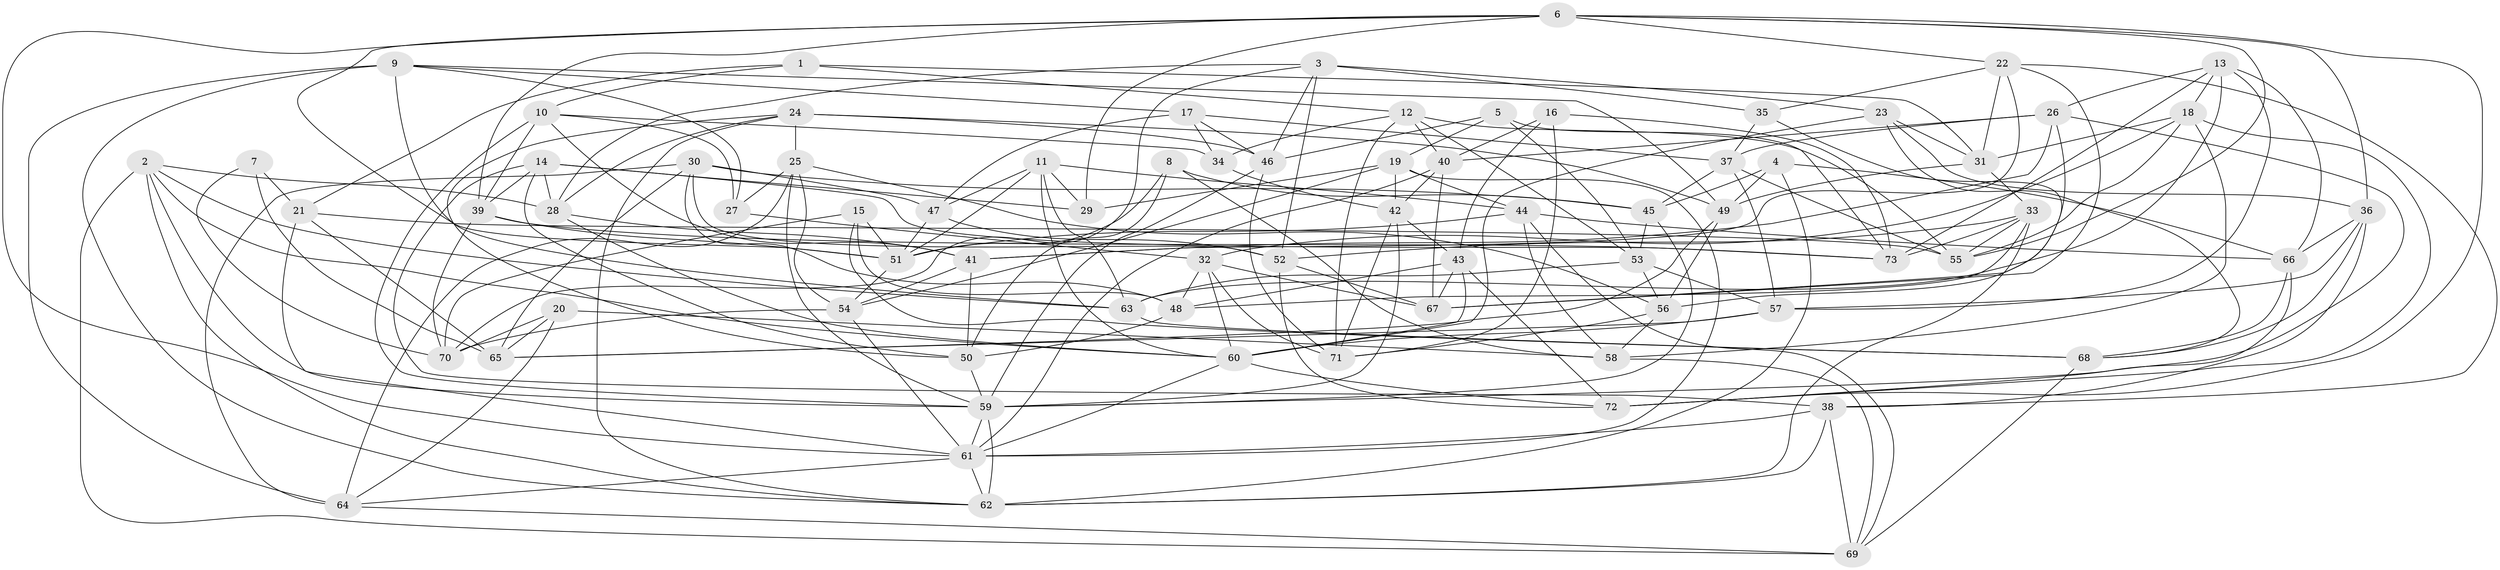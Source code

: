 // original degree distribution, {4: 1.0}
// Generated by graph-tools (version 1.1) at 2025/50/03/09/25 03:50:52]
// undirected, 73 vertices, 213 edges
graph export_dot {
graph [start="1"]
  node [color=gray90,style=filled];
  1;
  2;
  3;
  4;
  5;
  6;
  7;
  8;
  9;
  10;
  11;
  12;
  13;
  14;
  15;
  16;
  17;
  18;
  19;
  20;
  21;
  22;
  23;
  24;
  25;
  26;
  27;
  28;
  29;
  30;
  31;
  32;
  33;
  34;
  35;
  36;
  37;
  38;
  39;
  40;
  41;
  42;
  43;
  44;
  45;
  46;
  47;
  48;
  49;
  50;
  51;
  52;
  53;
  54;
  55;
  56;
  57;
  58;
  59;
  60;
  61;
  62;
  63;
  64;
  65;
  66;
  67;
  68;
  69;
  70;
  71;
  72;
  73;
  1 -- 10 [weight=1.0];
  1 -- 12 [weight=1.0];
  1 -- 21 [weight=1.0];
  1 -- 31 [weight=1.0];
  2 -- 28 [weight=1.0];
  2 -- 59 [weight=1.0];
  2 -- 60 [weight=1.0];
  2 -- 62 [weight=1.0];
  2 -- 63 [weight=1.0];
  2 -- 69 [weight=1.0];
  3 -- 23 [weight=1.0];
  3 -- 28 [weight=1.0];
  3 -- 35 [weight=1.0];
  3 -- 46 [weight=1.0];
  3 -- 52 [weight=1.0];
  3 -- 70 [weight=1.0];
  4 -- 45 [weight=1.0];
  4 -- 49 [weight=1.0];
  4 -- 62 [weight=1.0];
  4 -- 66 [weight=1.0];
  5 -- 19 [weight=1.0];
  5 -- 46 [weight=1.0];
  5 -- 53 [weight=1.0];
  5 -- 73 [weight=1.0];
  6 -- 22 [weight=1.0];
  6 -- 29 [weight=1.0];
  6 -- 36 [weight=1.0];
  6 -- 39 [weight=1.0];
  6 -- 51 [weight=1.0];
  6 -- 55 [weight=1.0];
  6 -- 61 [weight=1.0];
  6 -- 72 [weight=1.0];
  7 -- 21 [weight=2.0];
  7 -- 65 [weight=1.0];
  7 -- 70 [weight=1.0];
  8 -- 45 [weight=1.0];
  8 -- 50 [weight=1.0];
  8 -- 51 [weight=1.0];
  8 -- 58 [weight=1.0];
  9 -- 17 [weight=1.0];
  9 -- 27 [weight=1.0];
  9 -- 49 [weight=1.0];
  9 -- 62 [weight=1.0];
  9 -- 63 [weight=1.0];
  9 -- 64 [weight=1.0];
  10 -- 27 [weight=1.0];
  10 -- 34 [weight=1.0];
  10 -- 39 [weight=1.0];
  10 -- 41 [weight=1.0];
  10 -- 59 [weight=1.0];
  11 -- 29 [weight=1.0];
  11 -- 44 [weight=1.0];
  11 -- 47 [weight=1.0];
  11 -- 51 [weight=1.0];
  11 -- 60 [weight=1.0];
  11 -- 63 [weight=1.0];
  12 -- 34 [weight=1.0];
  12 -- 40 [weight=1.0];
  12 -- 53 [weight=1.0];
  12 -- 55 [weight=1.0];
  12 -- 71 [weight=1.0];
  13 -- 18 [weight=1.0];
  13 -- 26 [weight=1.0];
  13 -- 57 [weight=1.0];
  13 -- 63 [weight=1.0];
  13 -- 66 [weight=1.0];
  13 -- 73 [weight=1.0];
  14 -- 28 [weight=1.0];
  14 -- 29 [weight=1.0];
  14 -- 38 [weight=1.0];
  14 -- 39 [weight=1.0];
  14 -- 50 [weight=1.0];
  14 -- 73 [weight=1.0];
  15 -- 48 [weight=1.0];
  15 -- 51 [weight=1.0];
  15 -- 68 [weight=1.0];
  15 -- 70 [weight=1.0];
  16 -- 40 [weight=1.0];
  16 -- 43 [weight=1.0];
  16 -- 71 [weight=1.0];
  16 -- 73 [weight=1.0];
  17 -- 34 [weight=1.0];
  17 -- 37 [weight=1.0];
  17 -- 46 [weight=1.0];
  17 -- 47 [weight=2.0];
  18 -- 31 [weight=1.0];
  18 -- 32 [weight=1.0];
  18 -- 55 [weight=1.0];
  18 -- 58 [weight=1.0];
  18 -- 72 [weight=1.0];
  19 -- 29 [weight=1.0];
  19 -- 42 [weight=1.0];
  19 -- 44 [weight=1.0];
  19 -- 54 [weight=1.0];
  19 -- 61 [weight=1.0];
  20 -- 58 [weight=1.0];
  20 -- 64 [weight=1.0];
  20 -- 65 [weight=1.0];
  20 -- 70 [weight=1.0];
  21 -- 55 [weight=1.0];
  21 -- 61 [weight=1.0];
  21 -- 65 [weight=1.0];
  22 -- 31 [weight=1.0];
  22 -- 35 [weight=1.0];
  22 -- 38 [weight=1.0];
  22 -- 41 [weight=1.0];
  22 -- 67 [weight=1.0];
  23 -- 31 [weight=1.0];
  23 -- 36 [weight=1.0];
  23 -- 60 [weight=2.0];
  23 -- 68 [weight=1.0];
  24 -- 25 [weight=1.0];
  24 -- 28 [weight=1.0];
  24 -- 46 [weight=1.0];
  24 -- 49 [weight=1.0];
  24 -- 50 [weight=1.0];
  24 -- 62 [weight=1.0];
  25 -- 27 [weight=1.0];
  25 -- 54 [weight=1.0];
  25 -- 56 [weight=1.0];
  25 -- 59 [weight=1.0];
  25 -- 64 [weight=1.0];
  26 -- 37 [weight=1.0];
  26 -- 40 [weight=1.0];
  26 -- 41 [weight=1.0];
  26 -- 59 [weight=1.0];
  26 -- 67 [weight=1.0];
  27 -- 32 [weight=1.0];
  28 -- 41 [weight=1.0];
  28 -- 60 [weight=1.0];
  30 -- 45 [weight=1.0];
  30 -- 47 [weight=1.0];
  30 -- 48 [weight=1.0];
  30 -- 52 [weight=1.0];
  30 -- 64 [weight=1.0];
  30 -- 65 [weight=1.0];
  31 -- 33 [weight=1.0];
  31 -- 49 [weight=1.0];
  32 -- 48 [weight=1.0];
  32 -- 60 [weight=1.0];
  32 -- 67 [weight=1.0];
  32 -- 71 [weight=1.0];
  33 -- 48 [weight=1.0];
  33 -- 52 [weight=1.0];
  33 -- 55 [weight=1.0];
  33 -- 62 [weight=1.0];
  33 -- 73 [weight=1.0];
  34 -- 42 [weight=1.0];
  35 -- 37 [weight=1.0];
  35 -- 56 [weight=1.0];
  36 -- 38 [weight=1.0];
  36 -- 57 [weight=1.0];
  36 -- 66 [weight=1.0];
  36 -- 68 [weight=1.0];
  37 -- 45 [weight=1.0];
  37 -- 55 [weight=1.0];
  37 -- 57 [weight=1.0];
  38 -- 61 [weight=1.0];
  38 -- 62 [weight=1.0];
  38 -- 69 [weight=1.0];
  39 -- 51 [weight=1.0];
  39 -- 70 [weight=1.0];
  39 -- 73 [weight=1.0];
  40 -- 42 [weight=1.0];
  40 -- 61 [weight=1.0];
  40 -- 67 [weight=1.0];
  41 -- 50 [weight=1.0];
  41 -- 54 [weight=1.0];
  42 -- 43 [weight=1.0];
  42 -- 59 [weight=1.0];
  42 -- 71 [weight=1.0];
  43 -- 48 [weight=1.0];
  43 -- 60 [weight=1.0];
  43 -- 67 [weight=1.0];
  43 -- 72 [weight=1.0];
  44 -- 51 [weight=1.0];
  44 -- 58 [weight=1.0];
  44 -- 66 [weight=1.0];
  44 -- 69 [weight=1.0];
  45 -- 53 [weight=1.0];
  45 -- 59 [weight=1.0];
  46 -- 59 [weight=1.0];
  46 -- 71 [weight=1.0];
  47 -- 51 [weight=1.0];
  47 -- 52 [weight=1.0];
  48 -- 50 [weight=1.0];
  49 -- 56 [weight=1.0];
  49 -- 65 [weight=1.0];
  50 -- 59 [weight=1.0];
  51 -- 54 [weight=1.0];
  52 -- 67 [weight=1.0];
  52 -- 72 [weight=1.0];
  53 -- 56 [weight=1.0];
  53 -- 57 [weight=1.0];
  53 -- 63 [weight=1.0];
  54 -- 61 [weight=1.0];
  54 -- 70 [weight=1.0];
  56 -- 58 [weight=1.0];
  56 -- 71 [weight=1.0];
  57 -- 60 [weight=1.0];
  57 -- 65 [weight=1.0];
  58 -- 69 [weight=1.0];
  59 -- 61 [weight=1.0];
  59 -- 62 [weight=1.0];
  60 -- 61 [weight=1.0];
  60 -- 72 [weight=1.0];
  61 -- 62 [weight=1.0];
  61 -- 64 [weight=1.0];
  63 -- 68 [weight=1.0];
  64 -- 69 [weight=1.0];
  66 -- 68 [weight=1.0];
  66 -- 72 [weight=1.0];
  68 -- 69 [weight=1.0];
}
